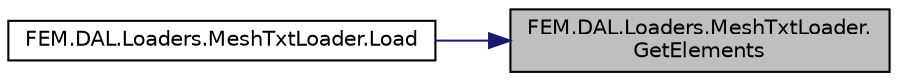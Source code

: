 digraph "FEM.DAL.Loaders.MeshTxtLoader.GetElements"
{
 // LATEX_PDF_SIZE
  edge [fontname="Helvetica",fontsize="10",labelfontname="Helvetica",labelfontsize="10"];
  node [fontname="Helvetica",fontsize="10",shape=record];
  rankdir="RL";
  Node1 [label="FEM.DAL.Loaders.MeshTxtLoader.\lGetElements",height=0.2,width=0.4,color="black", fillcolor="grey75", style="filled", fontcolor="black",tooltip="Получает элементы конечно-элементной сетки из файла с узлами"];
  Node1 -> Node2 [dir="back",color="midnightblue",fontsize="10",style="solid",fontname="Helvetica"];
  Node2 [label="FEM.DAL.Loaders.MeshTxtLoader.Load",height=0.2,width=0.4,color="black", fillcolor="white", style="filled",URL="$class_f_e_m_1_1_d_a_l_1_1_loaders_1_1_mesh_txt_loader.html#a85f097d0eb8e9d6fc6a4df660ce8ad58",tooltip="Загрузка сетки из txt файла"];
}
